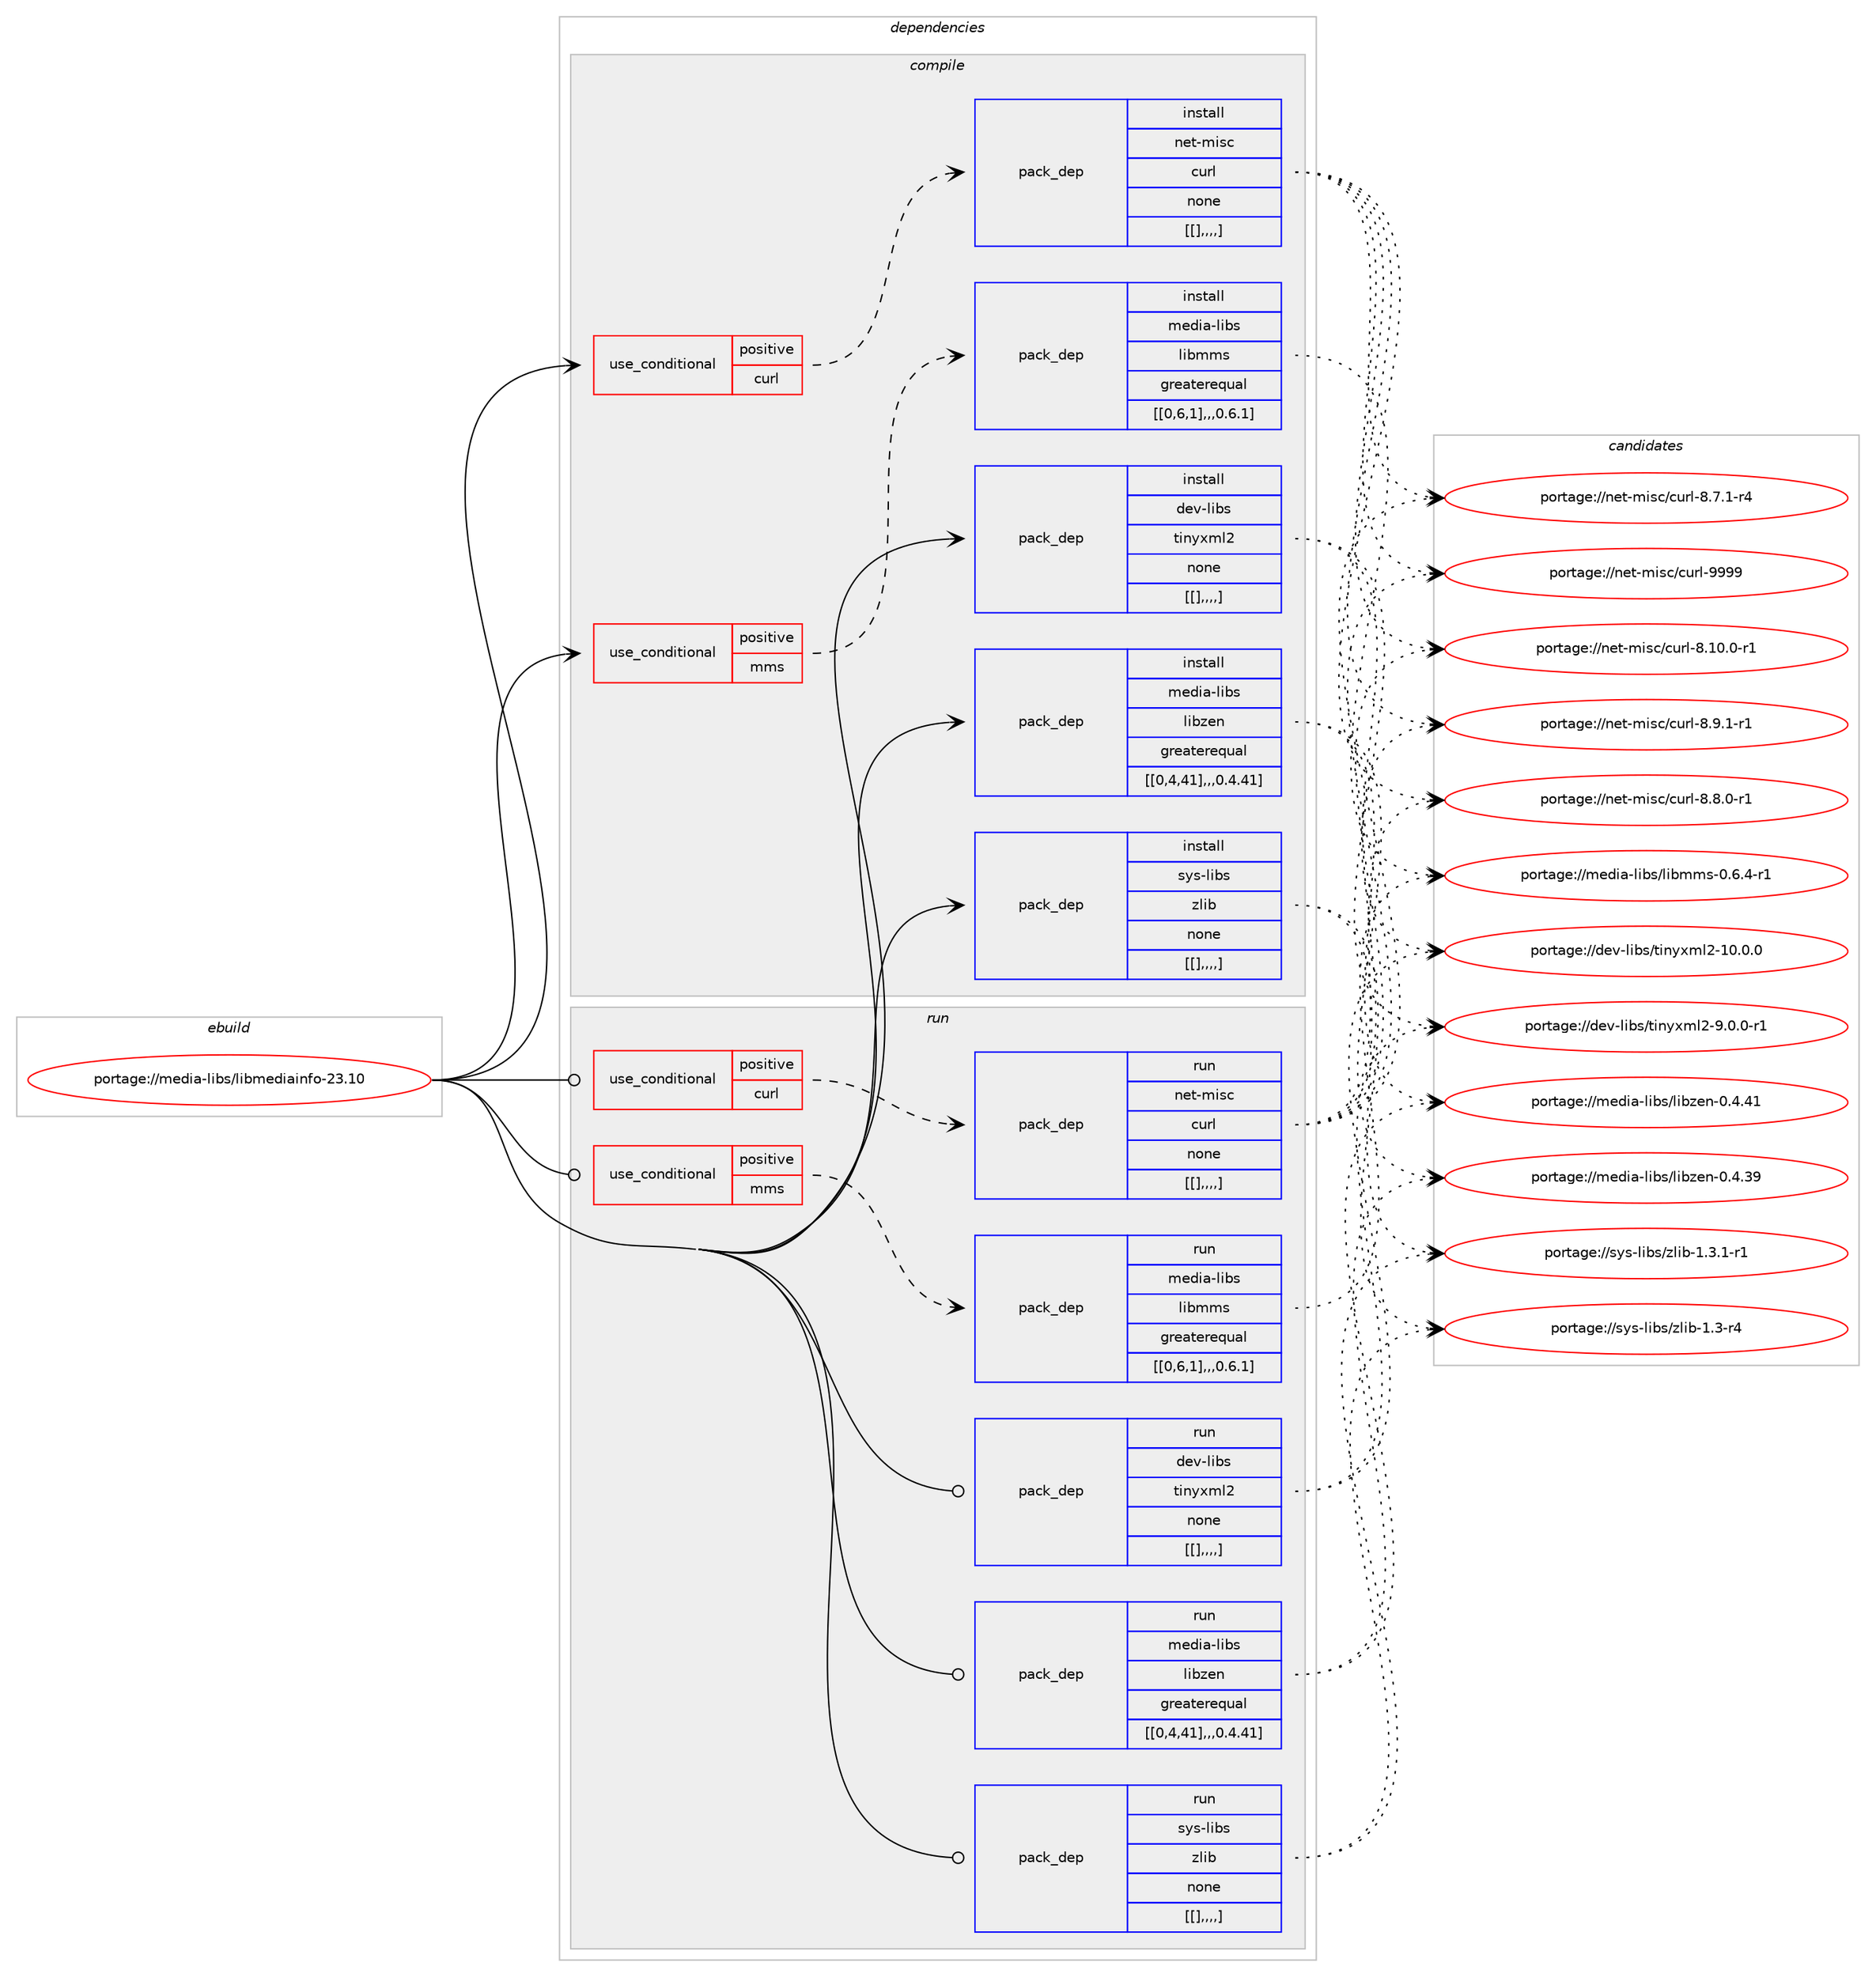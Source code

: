 digraph prolog {

# *************
# Graph options
# *************

newrank=true;
concentrate=true;
compound=true;
graph [rankdir=LR,fontname=Helvetica,fontsize=10,ranksep=1.5];#, ranksep=2.5, nodesep=0.2];
edge  [arrowhead=vee];
node  [fontname=Helvetica,fontsize=10];

# **********
# The ebuild
# **********

subgraph cluster_leftcol {
color=gray;
label=<<i>ebuild</i>>;
id [label="portage://media-libs/libmediainfo-23.10", color=red, width=4, href="../media-libs/libmediainfo-23.10.svg"];
}

# ****************
# The dependencies
# ****************

subgraph cluster_midcol {
color=gray;
label=<<i>dependencies</i>>;
subgraph cluster_compile {
fillcolor="#eeeeee";
style=filled;
label=<<i>compile</i>>;
subgraph cond78931 {
dependency315327 [label=<<TABLE BORDER="0" CELLBORDER="1" CELLSPACING="0" CELLPADDING="4"><TR><TD ROWSPAN="3" CELLPADDING="10">use_conditional</TD></TR><TR><TD>positive</TD></TR><TR><TD>curl</TD></TR></TABLE>>, shape=none, color=red];
subgraph pack233864 {
dependency315328 [label=<<TABLE BORDER="0" CELLBORDER="1" CELLSPACING="0" CELLPADDING="4" WIDTH="220"><TR><TD ROWSPAN="6" CELLPADDING="30">pack_dep</TD></TR><TR><TD WIDTH="110">install</TD></TR><TR><TD>net-misc</TD></TR><TR><TD>curl</TD></TR><TR><TD>none</TD></TR><TR><TD>[[],,,,]</TD></TR></TABLE>>, shape=none, color=blue];
}
dependency315327:e -> dependency315328:w [weight=20,style="dashed",arrowhead="vee"];
}
id:e -> dependency315327:w [weight=20,style="solid",arrowhead="vee"];
subgraph cond78932 {
dependency315329 [label=<<TABLE BORDER="0" CELLBORDER="1" CELLSPACING="0" CELLPADDING="4"><TR><TD ROWSPAN="3" CELLPADDING="10">use_conditional</TD></TR><TR><TD>positive</TD></TR><TR><TD>mms</TD></TR></TABLE>>, shape=none, color=red];
subgraph pack233865 {
dependency315330 [label=<<TABLE BORDER="0" CELLBORDER="1" CELLSPACING="0" CELLPADDING="4" WIDTH="220"><TR><TD ROWSPAN="6" CELLPADDING="30">pack_dep</TD></TR><TR><TD WIDTH="110">install</TD></TR><TR><TD>media-libs</TD></TR><TR><TD>libmms</TD></TR><TR><TD>greaterequal</TD></TR><TR><TD>[[0,6,1],,,0.6.1]</TD></TR></TABLE>>, shape=none, color=blue];
}
dependency315329:e -> dependency315330:w [weight=20,style="dashed",arrowhead="vee"];
}
id:e -> dependency315329:w [weight=20,style="solid",arrowhead="vee"];
subgraph pack233866 {
dependency315331 [label=<<TABLE BORDER="0" CELLBORDER="1" CELLSPACING="0" CELLPADDING="4" WIDTH="220"><TR><TD ROWSPAN="6" CELLPADDING="30">pack_dep</TD></TR><TR><TD WIDTH="110">install</TD></TR><TR><TD>dev-libs</TD></TR><TR><TD>tinyxml2</TD></TR><TR><TD>none</TD></TR><TR><TD>[[],,,,]</TD></TR></TABLE>>, shape=none, color=blue];
}
id:e -> dependency315331:w [weight=20,style="solid",arrowhead="vee"];
subgraph pack233867 {
dependency315332 [label=<<TABLE BORDER="0" CELLBORDER="1" CELLSPACING="0" CELLPADDING="4" WIDTH="220"><TR><TD ROWSPAN="6" CELLPADDING="30">pack_dep</TD></TR><TR><TD WIDTH="110">install</TD></TR><TR><TD>media-libs</TD></TR><TR><TD>libzen</TD></TR><TR><TD>greaterequal</TD></TR><TR><TD>[[0,4,41],,,0.4.41]</TD></TR></TABLE>>, shape=none, color=blue];
}
id:e -> dependency315332:w [weight=20,style="solid",arrowhead="vee"];
subgraph pack233868 {
dependency315333 [label=<<TABLE BORDER="0" CELLBORDER="1" CELLSPACING="0" CELLPADDING="4" WIDTH="220"><TR><TD ROWSPAN="6" CELLPADDING="30">pack_dep</TD></TR><TR><TD WIDTH="110">install</TD></TR><TR><TD>sys-libs</TD></TR><TR><TD>zlib</TD></TR><TR><TD>none</TD></TR><TR><TD>[[],,,,]</TD></TR></TABLE>>, shape=none, color=blue];
}
id:e -> dependency315333:w [weight=20,style="solid",arrowhead="vee"];
}
subgraph cluster_compileandrun {
fillcolor="#eeeeee";
style=filled;
label=<<i>compile and run</i>>;
}
subgraph cluster_run {
fillcolor="#eeeeee";
style=filled;
label=<<i>run</i>>;
subgraph cond78933 {
dependency315334 [label=<<TABLE BORDER="0" CELLBORDER="1" CELLSPACING="0" CELLPADDING="4"><TR><TD ROWSPAN="3" CELLPADDING="10">use_conditional</TD></TR><TR><TD>positive</TD></TR><TR><TD>curl</TD></TR></TABLE>>, shape=none, color=red];
subgraph pack233869 {
dependency315335 [label=<<TABLE BORDER="0" CELLBORDER="1" CELLSPACING="0" CELLPADDING="4" WIDTH="220"><TR><TD ROWSPAN="6" CELLPADDING="30">pack_dep</TD></TR><TR><TD WIDTH="110">run</TD></TR><TR><TD>net-misc</TD></TR><TR><TD>curl</TD></TR><TR><TD>none</TD></TR><TR><TD>[[],,,,]</TD></TR></TABLE>>, shape=none, color=blue];
}
dependency315334:e -> dependency315335:w [weight=20,style="dashed",arrowhead="vee"];
}
id:e -> dependency315334:w [weight=20,style="solid",arrowhead="odot"];
subgraph cond78934 {
dependency315336 [label=<<TABLE BORDER="0" CELLBORDER="1" CELLSPACING="0" CELLPADDING="4"><TR><TD ROWSPAN="3" CELLPADDING="10">use_conditional</TD></TR><TR><TD>positive</TD></TR><TR><TD>mms</TD></TR></TABLE>>, shape=none, color=red];
subgraph pack233870 {
dependency315337 [label=<<TABLE BORDER="0" CELLBORDER="1" CELLSPACING="0" CELLPADDING="4" WIDTH="220"><TR><TD ROWSPAN="6" CELLPADDING="30">pack_dep</TD></TR><TR><TD WIDTH="110">run</TD></TR><TR><TD>media-libs</TD></TR><TR><TD>libmms</TD></TR><TR><TD>greaterequal</TD></TR><TR><TD>[[0,6,1],,,0.6.1]</TD></TR></TABLE>>, shape=none, color=blue];
}
dependency315336:e -> dependency315337:w [weight=20,style="dashed",arrowhead="vee"];
}
id:e -> dependency315336:w [weight=20,style="solid",arrowhead="odot"];
subgraph pack233871 {
dependency315338 [label=<<TABLE BORDER="0" CELLBORDER="1" CELLSPACING="0" CELLPADDING="4" WIDTH="220"><TR><TD ROWSPAN="6" CELLPADDING="30">pack_dep</TD></TR><TR><TD WIDTH="110">run</TD></TR><TR><TD>dev-libs</TD></TR><TR><TD>tinyxml2</TD></TR><TR><TD>none</TD></TR><TR><TD>[[],,,,]</TD></TR></TABLE>>, shape=none, color=blue];
}
id:e -> dependency315338:w [weight=20,style="solid",arrowhead="odot"];
subgraph pack233872 {
dependency315339 [label=<<TABLE BORDER="0" CELLBORDER="1" CELLSPACING="0" CELLPADDING="4" WIDTH="220"><TR><TD ROWSPAN="6" CELLPADDING="30">pack_dep</TD></TR><TR><TD WIDTH="110">run</TD></TR><TR><TD>media-libs</TD></TR><TR><TD>libzen</TD></TR><TR><TD>greaterequal</TD></TR><TR><TD>[[0,4,41],,,0.4.41]</TD></TR></TABLE>>, shape=none, color=blue];
}
id:e -> dependency315339:w [weight=20,style="solid",arrowhead="odot"];
subgraph pack233873 {
dependency315340 [label=<<TABLE BORDER="0" CELLBORDER="1" CELLSPACING="0" CELLPADDING="4" WIDTH="220"><TR><TD ROWSPAN="6" CELLPADDING="30">pack_dep</TD></TR><TR><TD WIDTH="110">run</TD></TR><TR><TD>sys-libs</TD></TR><TR><TD>zlib</TD></TR><TR><TD>none</TD></TR><TR><TD>[[],,,,]</TD></TR></TABLE>>, shape=none, color=blue];
}
id:e -> dependency315340:w [weight=20,style="solid",arrowhead="odot"];
}
}

# **************
# The candidates
# **************

subgraph cluster_choices {
rank=same;
color=gray;
label=<<i>candidates</i>>;

subgraph choice233864 {
color=black;
nodesep=1;
choice110101116451091051159947991171141084557575757 [label="portage://net-misc/curl-9999", color=red, width=4,href="../net-misc/curl-9999.svg"];
choice11010111645109105115994799117114108455646494846484511449 [label="portage://net-misc/curl-8.10.0-r1", color=red, width=4,href="../net-misc/curl-8.10.0-r1.svg"];
choice110101116451091051159947991171141084556465746494511449 [label="portage://net-misc/curl-8.9.1-r1", color=red, width=4,href="../net-misc/curl-8.9.1-r1.svg"];
choice110101116451091051159947991171141084556465646484511449 [label="portage://net-misc/curl-8.8.0-r1", color=red, width=4,href="../net-misc/curl-8.8.0-r1.svg"];
choice110101116451091051159947991171141084556465546494511452 [label="portage://net-misc/curl-8.7.1-r4", color=red, width=4,href="../net-misc/curl-8.7.1-r4.svg"];
dependency315328:e -> choice110101116451091051159947991171141084557575757:w [style=dotted,weight="100"];
dependency315328:e -> choice11010111645109105115994799117114108455646494846484511449:w [style=dotted,weight="100"];
dependency315328:e -> choice110101116451091051159947991171141084556465746494511449:w [style=dotted,weight="100"];
dependency315328:e -> choice110101116451091051159947991171141084556465646484511449:w [style=dotted,weight="100"];
dependency315328:e -> choice110101116451091051159947991171141084556465546494511452:w [style=dotted,weight="100"];
}
subgraph choice233865 {
color=black;
nodesep=1;
choice10910110010597451081059811547108105981091091154548465446524511449 [label="portage://media-libs/libmms-0.6.4-r1", color=red, width=4,href="../media-libs/libmms-0.6.4-r1.svg"];
dependency315330:e -> choice10910110010597451081059811547108105981091091154548465446524511449:w [style=dotted,weight="100"];
}
subgraph choice233866 {
color=black;
nodesep=1;
choice1001011184510810598115471161051101211201091085045494846484648 [label="portage://dev-libs/tinyxml2-10.0.0", color=red, width=4,href="../dev-libs/tinyxml2-10.0.0.svg"];
choice100101118451081059811547116105110121120109108504557464846484511449 [label="portage://dev-libs/tinyxml2-9.0.0-r1", color=red, width=4,href="../dev-libs/tinyxml2-9.0.0-r1.svg"];
dependency315331:e -> choice1001011184510810598115471161051101211201091085045494846484648:w [style=dotted,weight="100"];
dependency315331:e -> choice100101118451081059811547116105110121120109108504557464846484511449:w [style=dotted,weight="100"];
}
subgraph choice233867 {
color=black;
nodesep=1;
choice109101100105974510810598115471081059812210111045484652465249 [label="portage://media-libs/libzen-0.4.41", color=red, width=4,href="../media-libs/libzen-0.4.41.svg"];
choice109101100105974510810598115471081059812210111045484652465157 [label="portage://media-libs/libzen-0.4.39", color=red, width=4,href="../media-libs/libzen-0.4.39.svg"];
dependency315332:e -> choice109101100105974510810598115471081059812210111045484652465249:w [style=dotted,weight="100"];
dependency315332:e -> choice109101100105974510810598115471081059812210111045484652465157:w [style=dotted,weight="100"];
}
subgraph choice233868 {
color=black;
nodesep=1;
choice115121115451081059811547122108105984549465146494511449 [label="portage://sys-libs/zlib-1.3.1-r1", color=red, width=4,href="../sys-libs/zlib-1.3.1-r1.svg"];
choice11512111545108105981154712210810598454946514511452 [label="portage://sys-libs/zlib-1.3-r4", color=red, width=4,href="../sys-libs/zlib-1.3-r4.svg"];
dependency315333:e -> choice115121115451081059811547122108105984549465146494511449:w [style=dotted,weight="100"];
dependency315333:e -> choice11512111545108105981154712210810598454946514511452:w [style=dotted,weight="100"];
}
subgraph choice233869 {
color=black;
nodesep=1;
choice110101116451091051159947991171141084557575757 [label="portage://net-misc/curl-9999", color=red, width=4,href="../net-misc/curl-9999.svg"];
choice11010111645109105115994799117114108455646494846484511449 [label="portage://net-misc/curl-8.10.0-r1", color=red, width=4,href="../net-misc/curl-8.10.0-r1.svg"];
choice110101116451091051159947991171141084556465746494511449 [label="portage://net-misc/curl-8.9.1-r1", color=red, width=4,href="../net-misc/curl-8.9.1-r1.svg"];
choice110101116451091051159947991171141084556465646484511449 [label="portage://net-misc/curl-8.8.0-r1", color=red, width=4,href="../net-misc/curl-8.8.0-r1.svg"];
choice110101116451091051159947991171141084556465546494511452 [label="portage://net-misc/curl-8.7.1-r4", color=red, width=4,href="../net-misc/curl-8.7.1-r4.svg"];
dependency315335:e -> choice110101116451091051159947991171141084557575757:w [style=dotted,weight="100"];
dependency315335:e -> choice11010111645109105115994799117114108455646494846484511449:w [style=dotted,weight="100"];
dependency315335:e -> choice110101116451091051159947991171141084556465746494511449:w [style=dotted,weight="100"];
dependency315335:e -> choice110101116451091051159947991171141084556465646484511449:w [style=dotted,weight="100"];
dependency315335:e -> choice110101116451091051159947991171141084556465546494511452:w [style=dotted,weight="100"];
}
subgraph choice233870 {
color=black;
nodesep=1;
choice10910110010597451081059811547108105981091091154548465446524511449 [label="portage://media-libs/libmms-0.6.4-r1", color=red, width=4,href="../media-libs/libmms-0.6.4-r1.svg"];
dependency315337:e -> choice10910110010597451081059811547108105981091091154548465446524511449:w [style=dotted,weight="100"];
}
subgraph choice233871 {
color=black;
nodesep=1;
choice1001011184510810598115471161051101211201091085045494846484648 [label="portage://dev-libs/tinyxml2-10.0.0", color=red, width=4,href="../dev-libs/tinyxml2-10.0.0.svg"];
choice100101118451081059811547116105110121120109108504557464846484511449 [label="portage://dev-libs/tinyxml2-9.0.0-r1", color=red, width=4,href="../dev-libs/tinyxml2-9.0.0-r1.svg"];
dependency315338:e -> choice1001011184510810598115471161051101211201091085045494846484648:w [style=dotted,weight="100"];
dependency315338:e -> choice100101118451081059811547116105110121120109108504557464846484511449:w [style=dotted,weight="100"];
}
subgraph choice233872 {
color=black;
nodesep=1;
choice109101100105974510810598115471081059812210111045484652465249 [label="portage://media-libs/libzen-0.4.41", color=red, width=4,href="../media-libs/libzen-0.4.41.svg"];
choice109101100105974510810598115471081059812210111045484652465157 [label="portage://media-libs/libzen-0.4.39", color=red, width=4,href="../media-libs/libzen-0.4.39.svg"];
dependency315339:e -> choice109101100105974510810598115471081059812210111045484652465249:w [style=dotted,weight="100"];
dependency315339:e -> choice109101100105974510810598115471081059812210111045484652465157:w [style=dotted,weight="100"];
}
subgraph choice233873 {
color=black;
nodesep=1;
choice115121115451081059811547122108105984549465146494511449 [label="portage://sys-libs/zlib-1.3.1-r1", color=red, width=4,href="../sys-libs/zlib-1.3.1-r1.svg"];
choice11512111545108105981154712210810598454946514511452 [label="portage://sys-libs/zlib-1.3-r4", color=red, width=4,href="../sys-libs/zlib-1.3-r4.svg"];
dependency315340:e -> choice115121115451081059811547122108105984549465146494511449:w [style=dotted,weight="100"];
dependency315340:e -> choice11512111545108105981154712210810598454946514511452:w [style=dotted,weight="100"];
}
}

}
